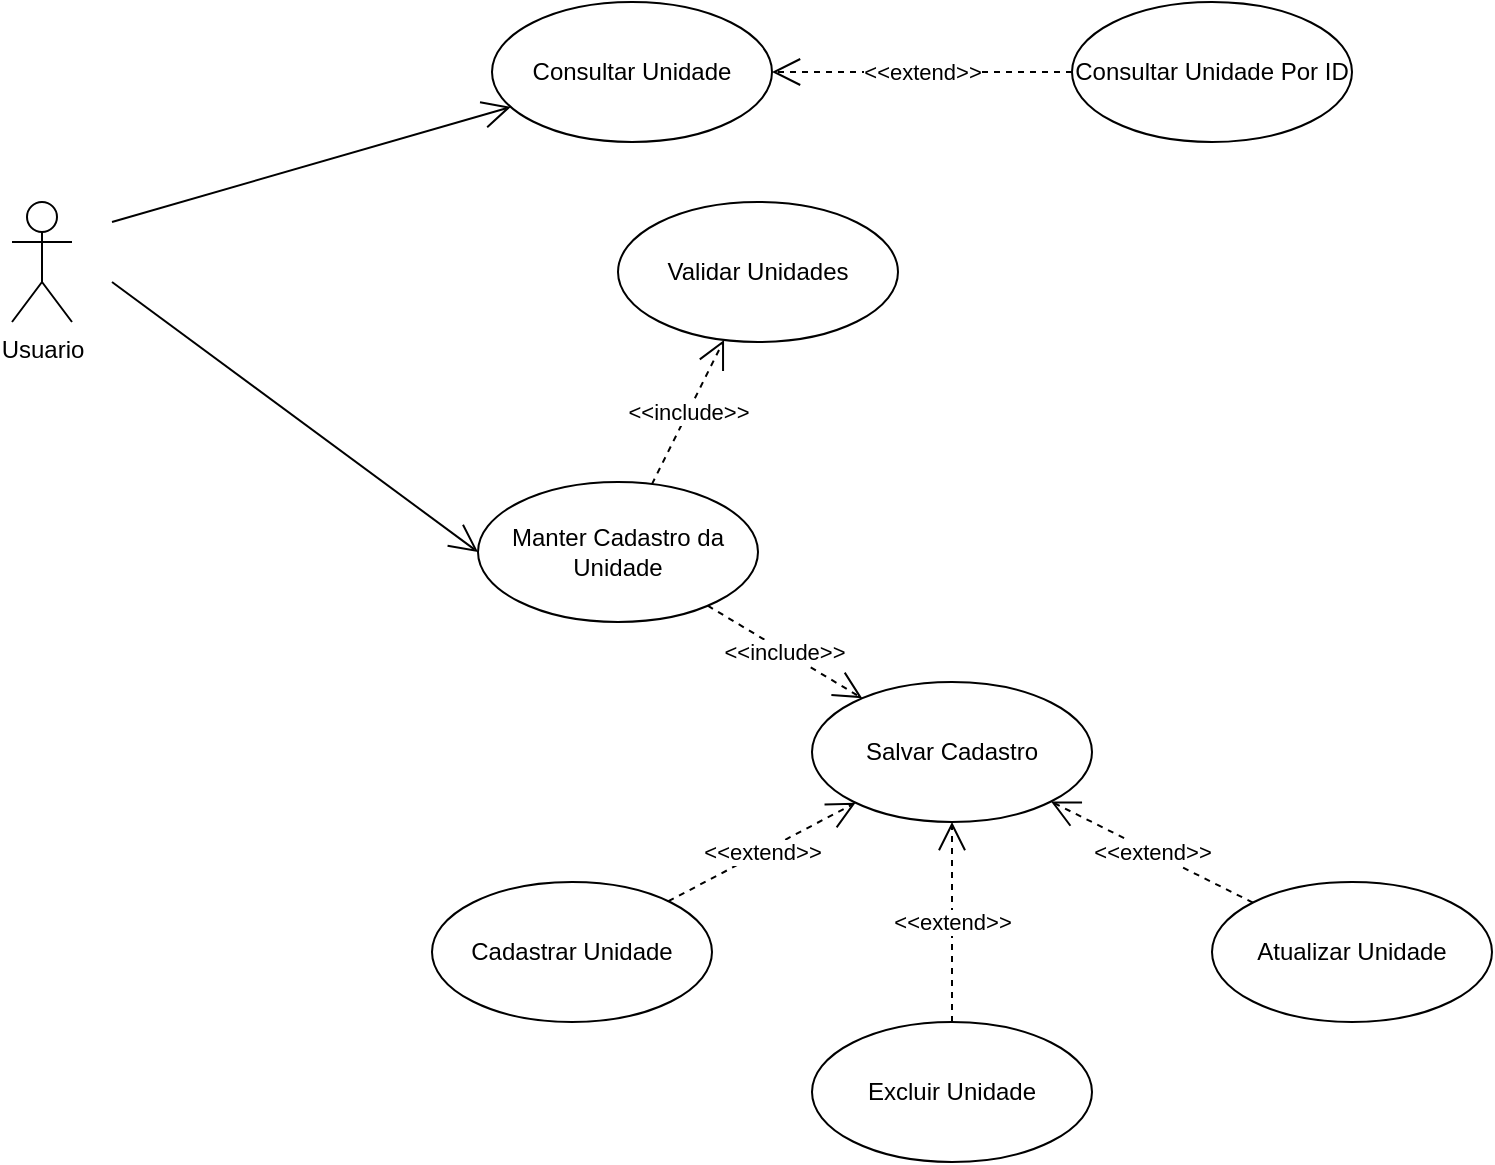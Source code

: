 <mxfile version="11.3.0" type="device" pages="1"><diagram id="U2Pprf6fUIA8azEdCPaR" name="Page-1"><mxGraphModel dx="854" dy="496" grid="1" gridSize="10" guides="1" tooltips="1" connect="1" arrows="1" fold="1" page="1" pageScale="1" pageWidth="827" pageHeight="1169" math="0" shadow="0"><root><mxCell id="0"/><mxCell id="1" parent="0"/><mxCell id="YUAwDsoB5KZJNbWFLhBQ-1" value="Usuario" style="shape=umlActor;verticalLabelPosition=bottom;labelBackgroundColor=#ffffff;verticalAlign=top;html=1;" vertex="1" parent="1"><mxGeometry x="110" y="820" width="30" height="60" as="geometry"/></mxCell><mxCell id="YUAwDsoB5KZJNbWFLhBQ-2" value="" style="endArrow=open;endFill=1;endSize=12;html=1;entryX=0;entryY=0.5;entryDx=0;entryDy=0;" edge="1" parent="1" target="YUAwDsoB5KZJNbWFLhBQ-3"><mxGeometry width="160" relative="1" as="geometry"><mxPoint x="160" y="860" as="sourcePoint"/><mxPoint x="285" y="850" as="targetPoint"/></mxGeometry></mxCell><mxCell id="YUAwDsoB5KZJNbWFLhBQ-3" value="Manter Cadastro da Unidade" style="ellipse;whiteSpace=wrap;html=1;" vertex="1" parent="1"><mxGeometry x="343" y="960" width="140" height="70" as="geometry"/></mxCell><mxCell id="YUAwDsoB5KZJNbWFLhBQ-4" value="" style="endArrow=open;endFill=1;endSize=12;html=1;" edge="1" parent="1" target="YUAwDsoB5KZJNbWFLhBQ-9"><mxGeometry width="160" relative="1" as="geometry"><mxPoint x="160" y="830" as="sourcePoint"/><mxPoint x="340" y="760" as="targetPoint"/></mxGeometry></mxCell><mxCell id="YUAwDsoB5KZJNbWFLhBQ-5" value="Validar Unidades" style="ellipse;whiteSpace=wrap;html=1;" vertex="1" parent="1"><mxGeometry x="413" y="820" width="140" height="70" as="geometry"/></mxCell><mxCell id="YUAwDsoB5KZJNbWFLhBQ-6" value="Consultar Unidade Por ID" style="ellipse;whiteSpace=wrap;html=1;" vertex="1" parent="1"><mxGeometry x="640" y="720" width="140" height="70" as="geometry"/></mxCell><mxCell id="YUAwDsoB5KZJNbWFLhBQ-7" value="&amp;lt;&amp;lt;extend&amp;gt;&amp;gt;" style="endArrow=open;endSize=12;dashed=1;html=1;" edge="1" parent="1" source="YUAwDsoB5KZJNbWFLhBQ-6" target="YUAwDsoB5KZJNbWFLhBQ-9"><mxGeometry width="160" relative="1" as="geometry"><mxPoint x="480" y="750" as="sourcePoint"/><mxPoint x="560" y="840" as="targetPoint"/><mxPoint as="offset"/></mxGeometry></mxCell><mxCell id="YUAwDsoB5KZJNbWFLhBQ-8" value="Atualizar Unidade" style="ellipse;whiteSpace=wrap;html=1;" vertex="1" parent="1"><mxGeometry x="710" y="1160" width="140" height="70" as="geometry"/></mxCell><mxCell id="YUAwDsoB5KZJNbWFLhBQ-9" value="Consultar Unidade" style="ellipse;whiteSpace=wrap;html=1;" vertex="1" parent="1"><mxGeometry x="350" y="720" width="140" height="70" as="geometry"/></mxCell><mxCell id="YUAwDsoB5KZJNbWFLhBQ-10" value="Excluir Unidade" style="ellipse;whiteSpace=wrap;html=1;" vertex="1" parent="1"><mxGeometry x="510" y="1230" width="140" height="70" as="geometry"/></mxCell><mxCell id="YUAwDsoB5KZJNbWFLhBQ-11" value="Salvar Cadastro" style="ellipse;whiteSpace=wrap;html=1;" vertex="1" parent="1"><mxGeometry x="510" y="1060" width="140" height="70" as="geometry"/></mxCell><mxCell id="YUAwDsoB5KZJNbWFLhBQ-12" value="Cadastrar Unidade" style="ellipse;whiteSpace=wrap;html=1;" vertex="1" parent="1"><mxGeometry x="320" y="1160" width="140" height="70" as="geometry"/></mxCell><mxCell id="YUAwDsoB5KZJNbWFLhBQ-13" value="&amp;lt;&amp;lt;include&amp;gt;&amp;gt;" style="endArrow=open;endSize=12;dashed=1;html=1;" edge="1" parent="1" source="YUAwDsoB5KZJNbWFLhBQ-3" target="YUAwDsoB5KZJNbWFLhBQ-5"><mxGeometry width="160" relative="1" as="geometry"><mxPoint x="680" y="910" as="sourcePoint"/><mxPoint x="530" y="910" as="targetPoint"/><mxPoint as="offset"/></mxGeometry></mxCell><mxCell id="YUAwDsoB5KZJNbWFLhBQ-14" value="&amp;lt;&amp;lt;include&amp;gt;&amp;gt;" style="endArrow=open;endSize=12;dashed=1;html=1;" edge="1" parent="1" source="YUAwDsoB5KZJNbWFLhBQ-3" target="YUAwDsoB5KZJNbWFLhBQ-11"><mxGeometry width="160" relative="1" as="geometry"><mxPoint x="439.977" y="971.045" as="sourcePoint"/><mxPoint x="476.023" y="898.955" as="targetPoint"/><mxPoint as="offset"/></mxGeometry></mxCell><mxCell id="YUAwDsoB5KZJNbWFLhBQ-15" value="&amp;lt;&amp;lt;extend&amp;gt;&amp;gt;" style="endArrow=open;endSize=12;dashed=1;html=1;" edge="1" parent="1" source="YUAwDsoB5KZJNbWFLhBQ-12" target="YUAwDsoB5KZJNbWFLhBQ-11"><mxGeometry width="160" relative="1" as="geometry"><mxPoint x="300" y="1160" as="sourcePoint"/><mxPoint x="150" y="1160" as="targetPoint"/><mxPoint as="offset"/></mxGeometry></mxCell><mxCell id="YUAwDsoB5KZJNbWFLhBQ-16" value="&amp;lt;&amp;lt;extend&amp;gt;&amp;gt;" style="endArrow=open;endSize=12;dashed=1;html=1;" edge="1" parent="1" source="YUAwDsoB5KZJNbWFLhBQ-10" target="YUAwDsoB5KZJNbWFLhBQ-11"><mxGeometry width="160" relative="1" as="geometry"><mxPoint x="448.284" y="1179.659" as="sourcePoint"/><mxPoint x="541.788" y="1130.375" as="targetPoint"/><mxPoint as="offset"/></mxGeometry></mxCell><mxCell id="YUAwDsoB5KZJNbWFLhBQ-17" value="&amp;lt;&amp;lt;extend&amp;gt;&amp;gt;" style="endArrow=open;endSize=12;dashed=1;html=1;" edge="1" parent="1" source="YUAwDsoB5KZJNbWFLhBQ-8" target="YUAwDsoB5KZJNbWFLhBQ-11"><mxGeometry width="160" relative="1" as="geometry"><mxPoint x="590" y="1240" as="sourcePoint"/><mxPoint x="590" y="1140" as="targetPoint"/><mxPoint as="offset"/></mxGeometry></mxCell></root></mxGraphModel></diagram></mxfile>
